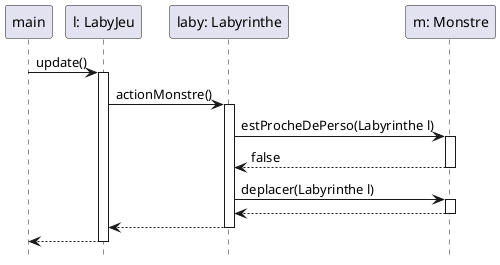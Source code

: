 @startuml
hide footbox

participant "main" as m
participant "l: LabyJeu" as lj
participant "laby: Labyrinthe" as lb
participant "m: Monstre" as ms
m -> lj : update()
activate lj

lj -> lb : actionMonstre()
activate lb

lb -> ms : estProcheDePerso(Labyrinthe l)
activate ms
ms --> lb : false
deactivate ms


lb -> ms : deplacer(Labyrinthe l)
activate ms

ms --> lb
deactivate ms


lb --> lj
deactivate ms
deactivate lb

lj --> m
deactivate lj
@enduml